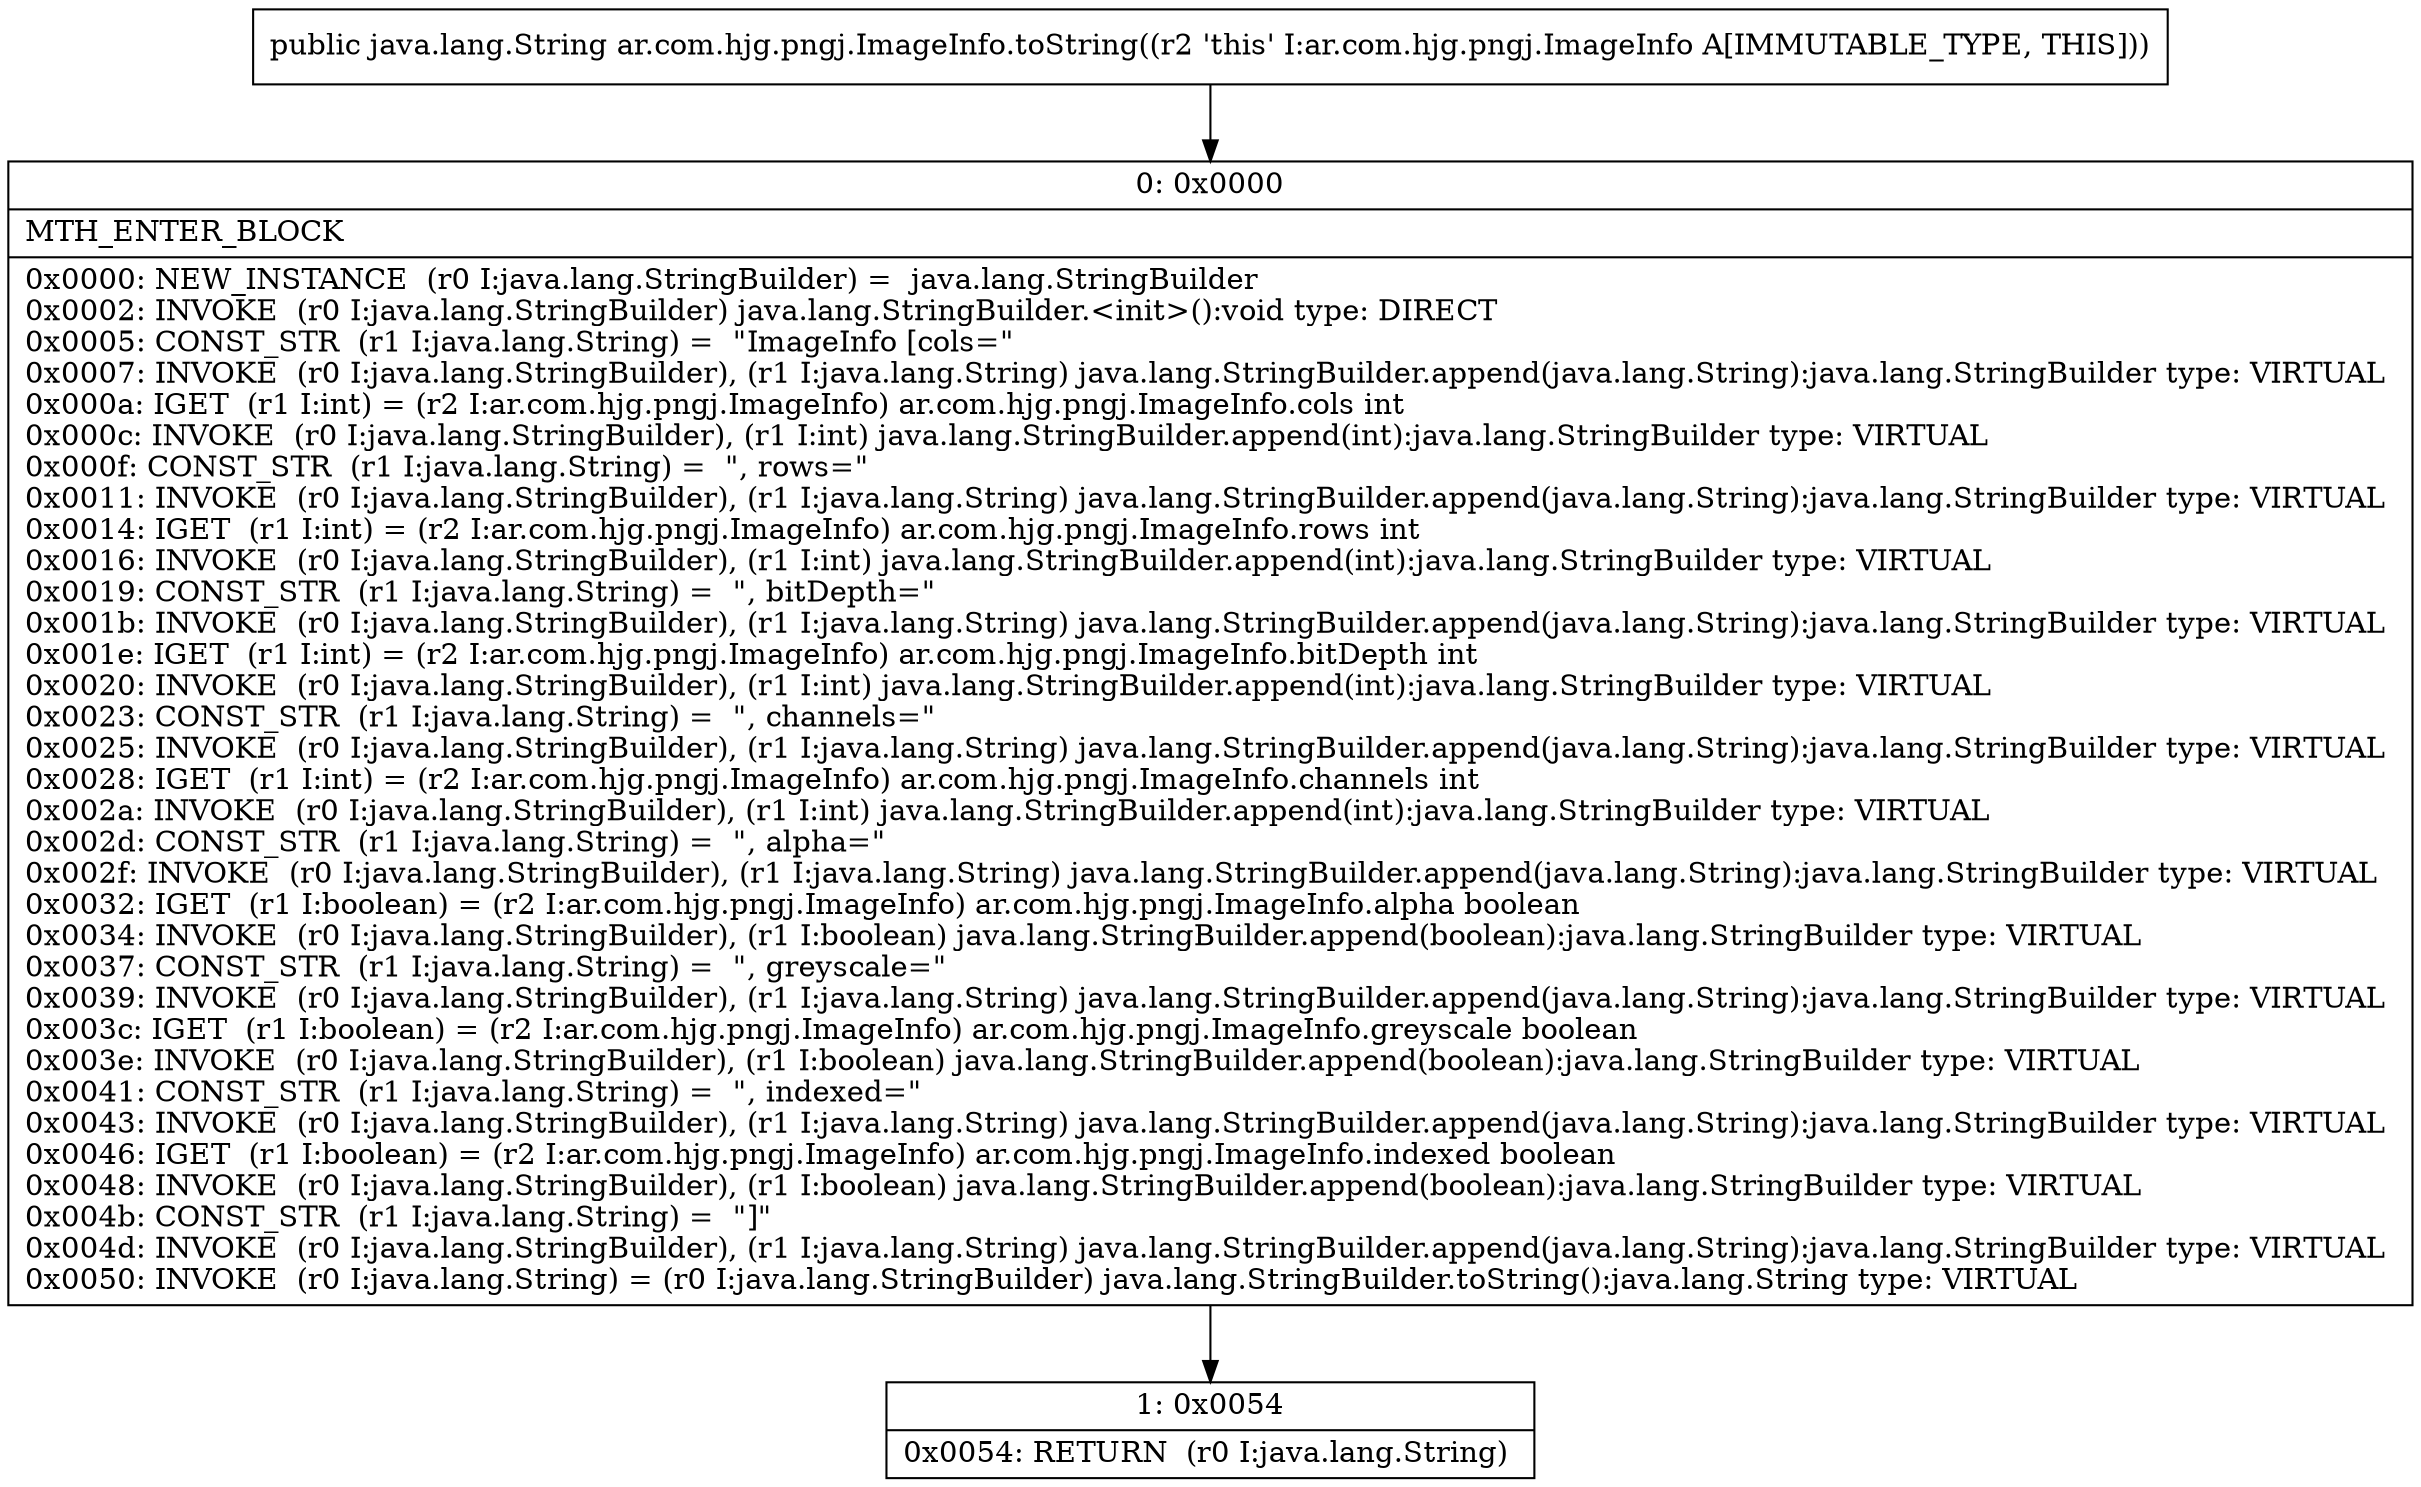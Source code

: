 digraph "CFG forar.com.hjg.pngj.ImageInfo.toString()Ljava\/lang\/String;" {
Node_0 [shape=record,label="{0\:\ 0x0000|MTH_ENTER_BLOCK\l|0x0000: NEW_INSTANCE  (r0 I:java.lang.StringBuilder) =  java.lang.StringBuilder \l0x0002: INVOKE  (r0 I:java.lang.StringBuilder) java.lang.StringBuilder.\<init\>():void type: DIRECT \l0x0005: CONST_STR  (r1 I:java.lang.String) =  \"ImageInfo [cols=\" \l0x0007: INVOKE  (r0 I:java.lang.StringBuilder), (r1 I:java.lang.String) java.lang.StringBuilder.append(java.lang.String):java.lang.StringBuilder type: VIRTUAL \l0x000a: IGET  (r1 I:int) = (r2 I:ar.com.hjg.pngj.ImageInfo) ar.com.hjg.pngj.ImageInfo.cols int \l0x000c: INVOKE  (r0 I:java.lang.StringBuilder), (r1 I:int) java.lang.StringBuilder.append(int):java.lang.StringBuilder type: VIRTUAL \l0x000f: CONST_STR  (r1 I:java.lang.String) =  \", rows=\" \l0x0011: INVOKE  (r0 I:java.lang.StringBuilder), (r1 I:java.lang.String) java.lang.StringBuilder.append(java.lang.String):java.lang.StringBuilder type: VIRTUAL \l0x0014: IGET  (r1 I:int) = (r2 I:ar.com.hjg.pngj.ImageInfo) ar.com.hjg.pngj.ImageInfo.rows int \l0x0016: INVOKE  (r0 I:java.lang.StringBuilder), (r1 I:int) java.lang.StringBuilder.append(int):java.lang.StringBuilder type: VIRTUAL \l0x0019: CONST_STR  (r1 I:java.lang.String) =  \", bitDepth=\" \l0x001b: INVOKE  (r0 I:java.lang.StringBuilder), (r1 I:java.lang.String) java.lang.StringBuilder.append(java.lang.String):java.lang.StringBuilder type: VIRTUAL \l0x001e: IGET  (r1 I:int) = (r2 I:ar.com.hjg.pngj.ImageInfo) ar.com.hjg.pngj.ImageInfo.bitDepth int \l0x0020: INVOKE  (r0 I:java.lang.StringBuilder), (r1 I:int) java.lang.StringBuilder.append(int):java.lang.StringBuilder type: VIRTUAL \l0x0023: CONST_STR  (r1 I:java.lang.String) =  \", channels=\" \l0x0025: INVOKE  (r0 I:java.lang.StringBuilder), (r1 I:java.lang.String) java.lang.StringBuilder.append(java.lang.String):java.lang.StringBuilder type: VIRTUAL \l0x0028: IGET  (r1 I:int) = (r2 I:ar.com.hjg.pngj.ImageInfo) ar.com.hjg.pngj.ImageInfo.channels int \l0x002a: INVOKE  (r0 I:java.lang.StringBuilder), (r1 I:int) java.lang.StringBuilder.append(int):java.lang.StringBuilder type: VIRTUAL \l0x002d: CONST_STR  (r1 I:java.lang.String) =  \", alpha=\" \l0x002f: INVOKE  (r0 I:java.lang.StringBuilder), (r1 I:java.lang.String) java.lang.StringBuilder.append(java.lang.String):java.lang.StringBuilder type: VIRTUAL \l0x0032: IGET  (r1 I:boolean) = (r2 I:ar.com.hjg.pngj.ImageInfo) ar.com.hjg.pngj.ImageInfo.alpha boolean \l0x0034: INVOKE  (r0 I:java.lang.StringBuilder), (r1 I:boolean) java.lang.StringBuilder.append(boolean):java.lang.StringBuilder type: VIRTUAL \l0x0037: CONST_STR  (r1 I:java.lang.String) =  \", greyscale=\" \l0x0039: INVOKE  (r0 I:java.lang.StringBuilder), (r1 I:java.lang.String) java.lang.StringBuilder.append(java.lang.String):java.lang.StringBuilder type: VIRTUAL \l0x003c: IGET  (r1 I:boolean) = (r2 I:ar.com.hjg.pngj.ImageInfo) ar.com.hjg.pngj.ImageInfo.greyscale boolean \l0x003e: INVOKE  (r0 I:java.lang.StringBuilder), (r1 I:boolean) java.lang.StringBuilder.append(boolean):java.lang.StringBuilder type: VIRTUAL \l0x0041: CONST_STR  (r1 I:java.lang.String) =  \", indexed=\" \l0x0043: INVOKE  (r0 I:java.lang.StringBuilder), (r1 I:java.lang.String) java.lang.StringBuilder.append(java.lang.String):java.lang.StringBuilder type: VIRTUAL \l0x0046: IGET  (r1 I:boolean) = (r2 I:ar.com.hjg.pngj.ImageInfo) ar.com.hjg.pngj.ImageInfo.indexed boolean \l0x0048: INVOKE  (r0 I:java.lang.StringBuilder), (r1 I:boolean) java.lang.StringBuilder.append(boolean):java.lang.StringBuilder type: VIRTUAL \l0x004b: CONST_STR  (r1 I:java.lang.String) =  \"]\" \l0x004d: INVOKE  (r0 I:java.lang.StringBuilder), (r1 I:java.lang.String) java.lang.StringBuilder.append(java.lang.String):java.lang.StringBuilder type: VIRTUAL \l0x0050: INVOKE  (r0 I:java.lang.String) = (r0 I:java.lang.StringBuilder) java.lang.StringBuilder.toString():java.lang.String type: VIRTUAL \l}"];
Node_1 [shape=record,label="{1\:\ 0x0054|0x0054: RETURN  (r0 I:java.lang.String) \l}"];
MethodNode[shape=record,label="{public java.lang.String ar.com.hjg.pngj.ImageInfo.toString((r2 'this' I:ar.com.hjg.pngj.ImageInfo A[IMMUTABLE_TYPE, THIS])) }"];
MethodNode -> Node_0;
Node_0 -> Node_1;
}

